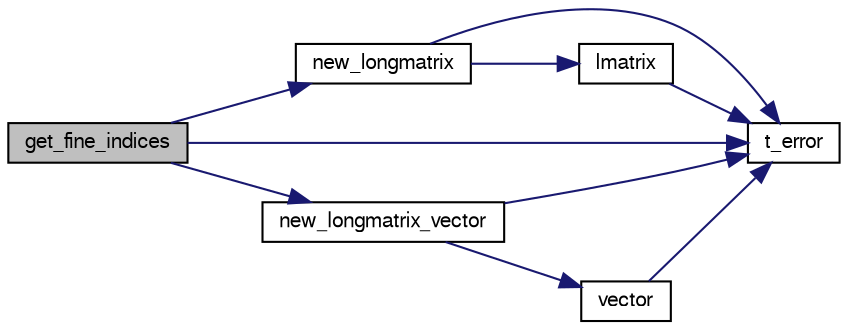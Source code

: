 digraph "get_fine_indices"
{
  bgcolor="transparent";
  edge [fontname="FreeSans",fontsize="10",labelfontname="FreeSans",labelfontsize="10"];
  node [fontname="FreeSans",fontsize="10",shape=record];
  rankdir="LR";
  Node1 [label="get_fine_indices",height=0.2,width=0.4,color="black", fillcolor="grey75", style="filled" fontcolor="black"];
  Node1 -> Node2 [color="midnightblue",fontsize="10",style="solid",fontname="FreeSans"];
  Node2 [label="new_longmatrix",height=0.2,width=0.4,color="black",URL="$alloc_8c.html#aa6c45910d3a9d8c3fc11170310c2a820"];
  Node2 -> Node3 [color="midnightblue",fontsize="10",style="solid",fontname="FreeSans"];
  Node3 [label="t_error",height=0.2,width=0.4,color="black",URL="$error_8c.html#af79ef7c6656ef0f3d2786e2b09c1755f"];
  Node2 -> Node4 [color="midnightblue",fontsize="10",style="solid",fontname="FreeSans"];
  Node4 [label="lmatrix",height=0.2,width=0.4,color="black",URL="$alloc_8c.html#a5ced7476e0d5f25e9156e09ffc9ce64d"];
  Node4 -> Node3 [color="midnightblue",fontsize="10",style="solid",fontname="FreeSans"];
  Node1 -> Node5 [color="midnightblue",fontsize="10",style="solid",fontname="FreeSans"];
  Node5 [label="new_longmatrix_vector",height=0.2,width=0.4,color="black",URL="$bigcells2_8c.html#a28d23a3c17a001b437d91ee44fa24c50"];
  Node5 -> Node6 [color="midnightblue",fontsize="10",style="solid",fontname="FreeSans"];
  Node6 [label="vector",height=0.2,width=0.4,color="black",URL="$alloc_8c.html#a3e3ccfdcdd496df99eaa29f65fe68b31"];
  Node6 -> Node3 [color="midnightblue",fontsize="10",style="solid",fontname="FreeSans"];
  Node5 -> Node3 [color="midnightblue",fontsize="10",style="solid",fontname="FreeSans"];
  Node1 -> Node3 [color="midnightblue",fontsize="10",style="solid",fontname="FreeSans"];
}
